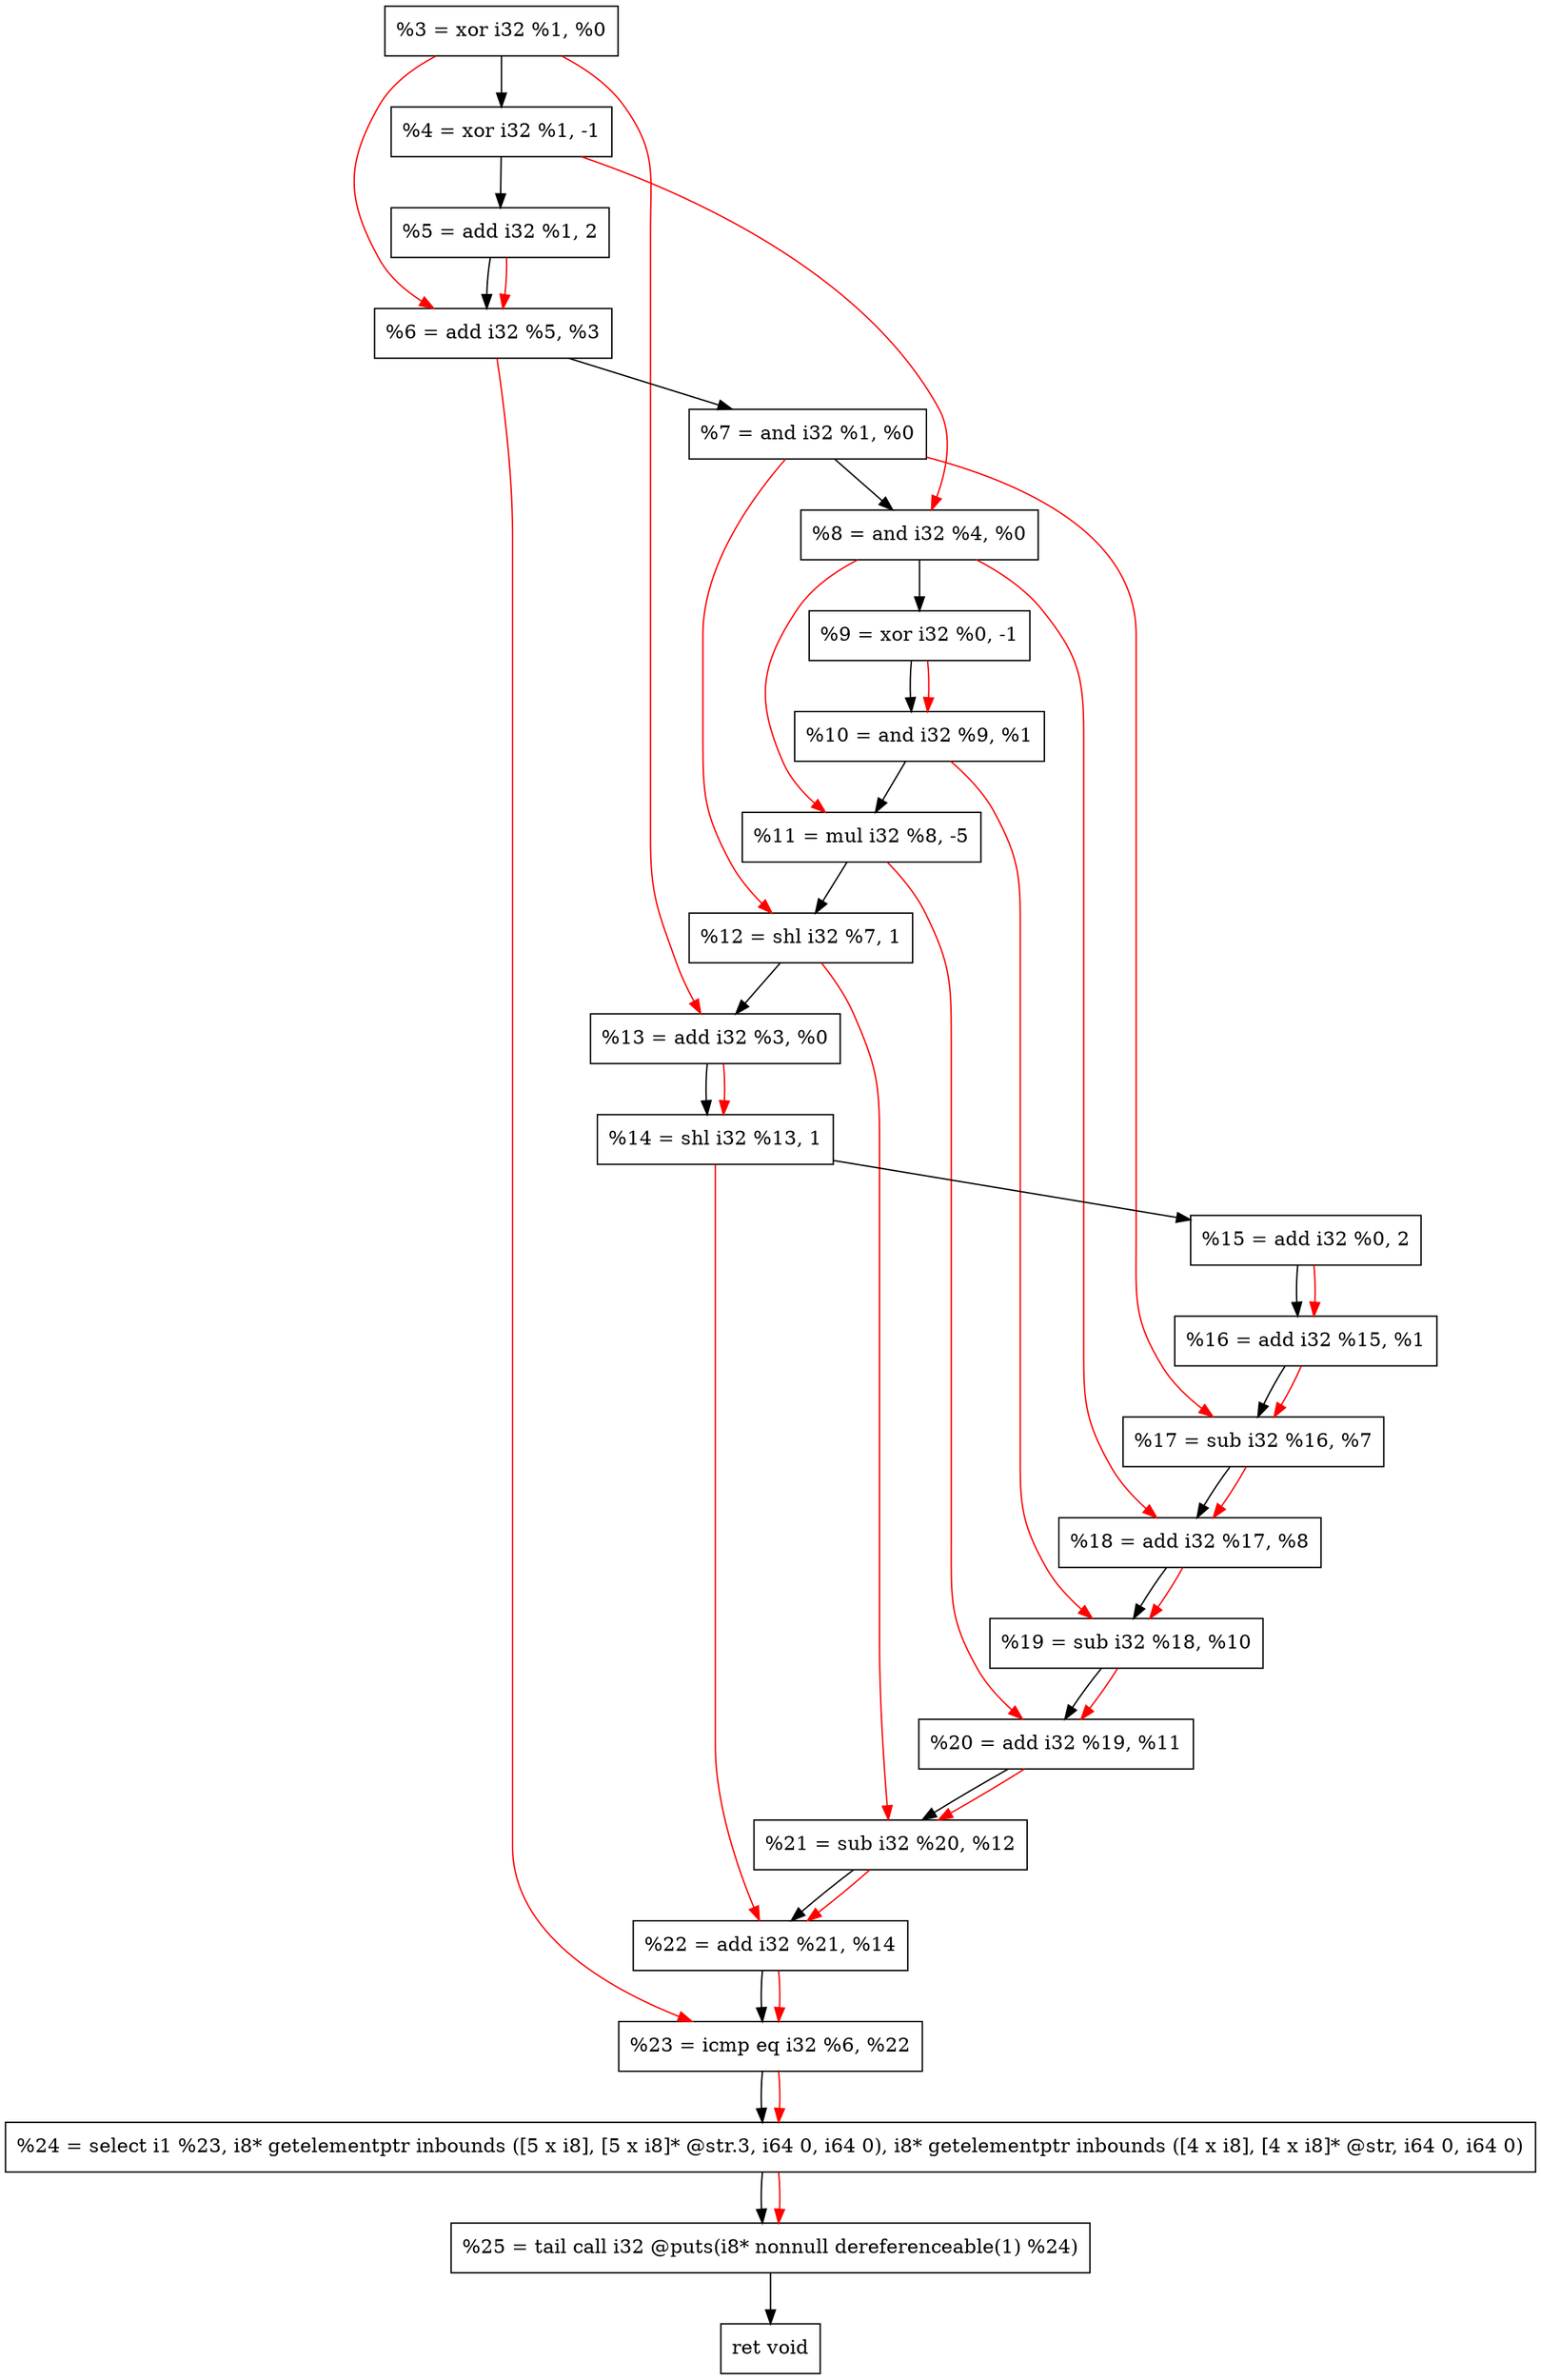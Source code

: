 digraph "DFG for'crackme' function" {
	Node0xdb54a0[shape=record, label="  %3 = xor i32 %1, %0"];
	Node0xdb5b50[shape=record, label="  %4 = xor i32 %1, -1"];
	Node0xdb5c10[shape=record, label="  %5 = add i32 %1, 2"];
	Node0xdb5c80[shape=record, label="  %6 = add i32 %5, %3"];
	Node0xdb5cf0[shape=record, label="  %7 = and i32 %1, %0"];
	Node0xdb5d60[shape=record, label="  %8 = and i32 %4, %0"];
	Node0xdb5dd0[shape=record, label="  %9 = xor i32 %0, -1"];
	Node0xdb5e40[shape=record, label="  %10 = and i32 %9, %1"];
	Node0xdb5ee0[shape=record, label="  %11 = mul i32 %8, -5"];
	Node0xdb5f80[shape=record, label="  %12 = shl i32 %7, 1"];
	Node0xdb5ff0[shape=record, label="  %13 = add i32 %3, %0"];
	Node0xdb6060[shape=record, label="  %14 = shl i32 %13, 1"];
	Node0xdb60d0[shape=record, label="  %15 = add i32 %0, 2"];
	Node0xdb6140[shape=record, label="  %16 = add i32 %15, %1"];
	Node0xdb61b0[shape=record, label="  %17 = sub i32 %16, %7"];
	Node0xdb6220[shape=record, label="  %18 = add i32 %17, %8"];
	Node0xdb6290[shape=record, label="  %19 = sub i32 %18, %10"];
	Node0xdb6300[shape=record, label="  %20 = add i32 %19, %11"];
	Node0xdb6370[shape=record, label="  %21 = sub i32 %20, %12"];
	Node0xdb63e0[shape=record, label="  %22 = add i32 %21, %14"];
	Node0xdb6450[shape=record, label="  %23 = icmp eq i32 %6, %22"];
	Node0xd56268[shape=record, label="  %24 = select i1 %23, i8* getelementptr inbounds ([5 x i8], [5 x i8]* @str.3, i64 0, i64 0), i8* getelementptr inbounds ([4 x i8], [4 x i8]* @str, i64 0, i64 0)"];
	Node0xdb68f0[shape=record, label="  %25 = tail call i32 @puts(i8* nonnull dereferenceable(1) %24)"];
	Node0xdb6940[shape=record, label="  ret void"];
	Node0xdb54a0 -> Node0xdb5b50;
	Node0xdb5b50 -> Node0xdb5c10;
	Node0xdb5c10 -> Node0xdb5c80;
	Node0xdb5c80 -> Node0xdb5cf0;
	Node0xdb5cf0 -> Node0xdb5d60;
	Node0xdb5d60 -> Node0xdb5dd0;
	Node0xdb5dd0 -> Node0xdb5e40;
	Node0xdb5e40 -> Node0xdb5ee0;
	Node0xdb5ee0 -> Node0xdb5f80;
	Node0xdb5f80 -> Node0xdb5ff0;
	Node0xdb5ff0 -> Node0xdb6060;
	Node0xdb6060 -> Node0xdb60d0;
	Node0xdb60d0 -> Node0xdb6140;
	Node0xdb6140 -> Node0xdb61b0;
	Node0xdb61b0 -> Node0xdb6220;
	Node0xdb6220 -> Node0xdb6290;
	Node0xdb6290 -> Node0xdb6300;
	Node0xdb6300 -> Node0xdb6370;
	Node0xdb6370 -> Node0xdb63e0;
	Node0xdb63e0 -> Node0xdb6450;
	Node0xdb6450 -> Node0xd56268;
	Node0xd56268 -> Node0xdb68f0;
	Node0xdb68f0 -> Node0xdb6940;
edge [color=red]
	Node0xdb5c10 -> Node0xdb5c80;
	Node0xdb54a0 -> Node0xdb5c80;
	Node0xdb5b50 -> Node0xdb5d60;
	Node0xdb5dd0 -> Node0xdb5e40;
	Node0xdb5d60 -> Node0xdb5ee0;
	Node0xdb5cf0 -> Node0xdb5f80;
	Node0xdb54a0 -> Node0xdb5ff0;
	Node0xdb5ff0 -> Node0xdb6060;
	Node0xdb60d0 -> Node0xdb6140;
	Node0xdb6140 -> Node0xdb61b0;
	Node0xdb5cf0 -> Node0xdb61b0;
	Node0xdb61b0 -> Node0xdb6220;
	Node0xdb5d60 -> Node0xdb6220;
	Node0xdb6220 -> Node0xdb6290;
	Node0xdb5e40 -> Node0xdb6290;
	Node0xdb6290 -> Node0xdb6300;
	Node0xdb5ee0 -> Node0xdb6300;
	Node0xdb6300 -> Node0xdb6370;
	Node0xdb5f80 -> Node0xdb6370;
	Node0xdb6370 -> Node0xdb63e0;
	Node0xdb6060 -> Node0xdb63e0;
	Node0xdb5c80 -> Node0xdb6450;
	Node0xdb63e0 -> Node0xdb6450;
	Node0xdb6450 -> Node0xd56268;
	Node0xd56268 -> Node0xdb68f0;
}
